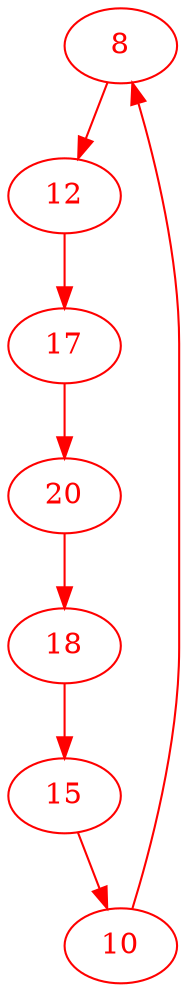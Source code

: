 digraph g{
node [color = red, fontcolor=red]; 8 10 12 15 17 18 20 ;
8 -> 12 [color=red] ;
10 -> 8 [color=red] ;
12 -> 17 [color=red] ;
15 -> 10 [color=red] ;
17 -> 20 [color=red] ;
18 -> 15 [color=red] ;
20 -> 18 [color=red] ;
}